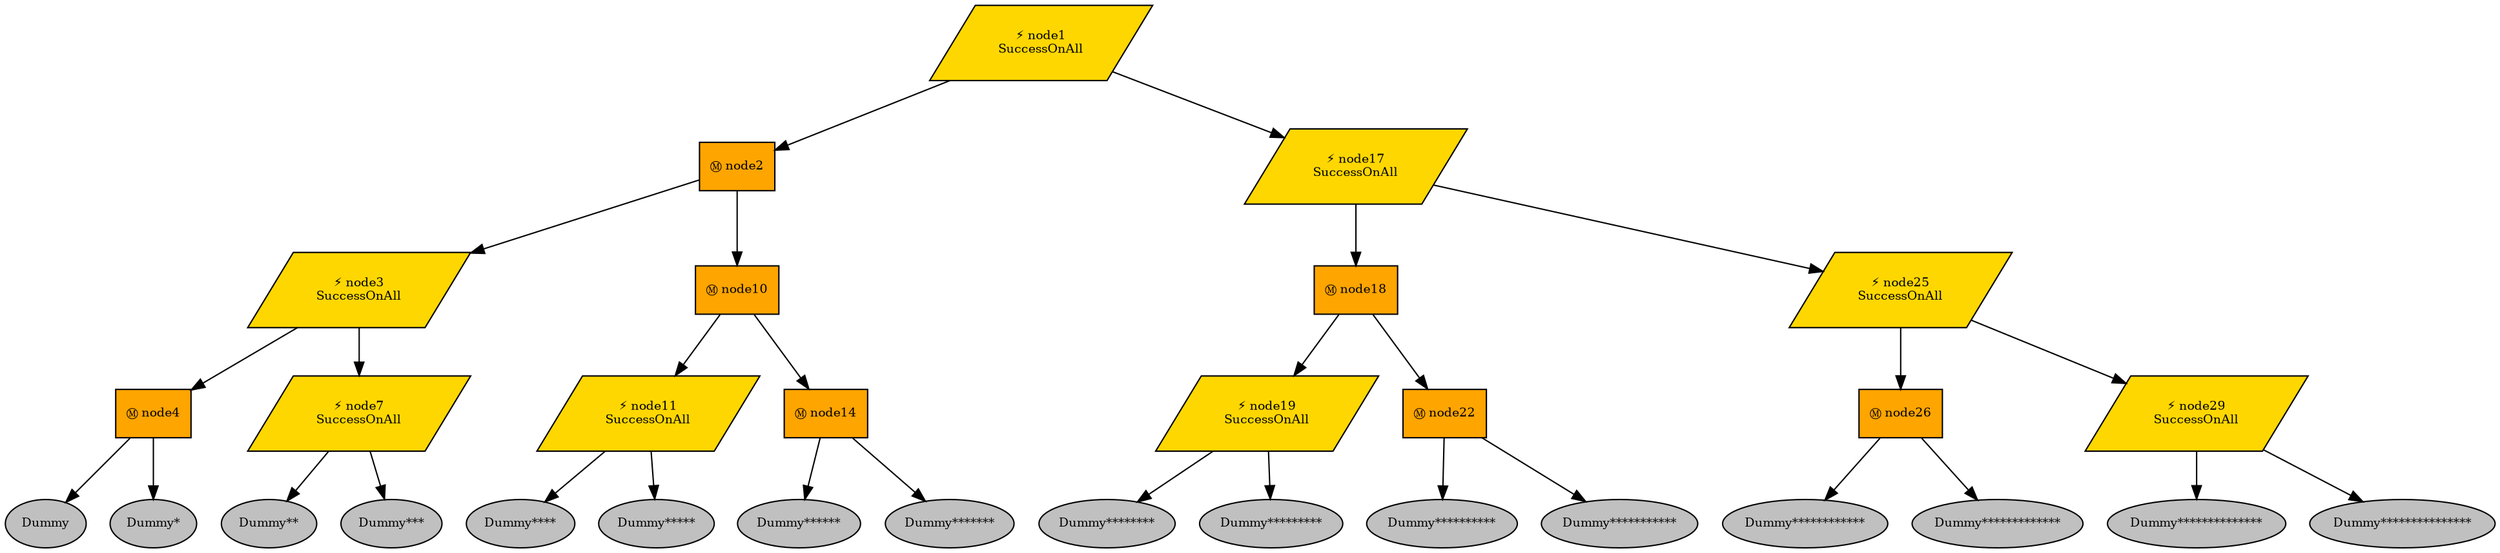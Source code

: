 digraph pastafarianism {
ordering=out;
graph [fontname="times-roman"];
node [fontname="times-roman"];
edge [fontname="times-roman"];
node1 [fillcolor=gold, fontcolor=black, fontsize=9, label="⚡ node1\nSuccessOnAll", shape=parallelogram, style=filled];
node2 [fillcolor=orange, fontcolor=black, fontsize=9, label="Ⓜ node2", shape=box, style=filled];
node1 -> node2;
node3 [fillcolor=gold, fontcolor=black, fontsize=9, label="⚡ node3\nSuccessOnAll", shape=parallelogram, style=filled];
node2 -> node3;
node4 [fillcolor=orange, fontcolor=black, fontsize=9, label="Ⓜ node4", shape=box, style=filled];
node3 -> node4;
Dummy [fillcolor=gray, fontcolor=black, fontsize=9, label=Dummy, shape=ellipse, style=filled];
node4 -> Dummy;
"Dummy*" [fillcolor=gray, fontcolor=black, fontsize=9, label="Dummy*", shape=ellipse, style=filled];
node4 -> "Dummy*";
node7 [fillcolor=gold, fontcolor=black, fontsize=9, label="⚡ node7\nSuccessOnAll", shape=parallelogram, style=filled];
node3 -> node7;
"Dummy**" [fillcolor=gray, fontcolor=black, fontsize=9, label="Dummy**", shape=ellipse, style=filled];
node7 -> "Dummy**";
"Dummy***" [fillcolor=gray, fontcolor=black, fontsize=9, label="Dummy***", shape=ellipse, style=filled];
node7 -> "Dummy***";
node10 [fillcolor=orange, fontcolor=black, fontsize=9, label="Ⓜ node10", shape=box, style=filled];
node2 -> node10;
node11 [fillcolor=gold, fontcolor=black, fontsize=9, label="⚡ node11\nSuccessOnAll", shape=parallelogram, style=filled];
node10 -> node11;
"Dummy****" [fillcolor=gray, fontcolor=black, fontsize=9, label="Dummy****", shape=ellipse, style=filled];
node11 -> "Dummy****";
"Dummy*****" [fillcolor=gray, fontcolor=black, fontsize=9, label="Dummy*****", shape=ellipse, style=filled];
node11 -> "Dummy*****";
node14 [fillcolor=orange, fontcolor=black, fontsize=9, label="Ⓜ node14", shape=box, style=filled];
node10 -> node14;
"Dummy******" [fillcolor=gray, fontcolor=black, fontsize=9, label="Dummy******", shape=ellipse, style=filled];
node14 -> "Dummy******";
"Dummy*******" [fillcolor=gray, fontcolor=black, fontsize=9, label="Dummy*******", shape=ellipse, style=filled];
node14 -> "Dummy*******";
node17 [fillcolor=gold, fontcolor=black, fontsize=9, label="⚡ node17\nSuccessOnAll", shape=parallelogram, style=filled];
node1 -> node17;
node18 [fillcolor=orange, fontcolor=black, fontsize=9, label="Ⓜ node18", shape=box, style=filled];
node17 -> node18;
node19 [fillcolor=gold, fontcolor=black, fontsize=9, label="⚡ node19\nSuccessOnAll", shape=parallelogram, style=filled];
node18 -> node19;
"Dummy********" [fillcolor=gray, fontcolor=black, fontsize=9, label="Dummy********", shape=ellipse, style=filled];
node19 -> "Dummy********";
"Dummy*********" [fillcolor=gray, fontcolor=black, fontsize=9, label="Dummy*********", shape=ellipse, style=filled];
node19 -> "Dummy*********";
node22 [fillcolor=orange, fontcolor=black, fontsize=9, label="Ⓜ node22", shape=box, style=filled];
node18 -> node22;
"Dummy**********" [fillcolor=gray, fontcolor=black, fontsize=9, label="Dummy**********", shape=ellipse, style=filled];
node22 -> "Dummy**********";
"Dummy***********" [fillcolor=gray, fontcolor=black, fontsize=9, label="Dummy***********", shape=ellipse, style=filled];
node22 -> "Dummy***********";
node25 [fillcolor=gold, fontcolor=black, fontsize=9, label="⚡ node25\nSuccessOnAll", shape=parallelogram, style=filled];
node17 -> node25;
node26 [fillcolor=orange, fontcolor=black, fontsize=9, label="Ⓜ node26", shape=box, style=filled];
node25 -> node26;
"Dummy************" [fillcolor=gray, fontcolor=black, fontsize=9, label="Dummy************", shape=ellipse, style=filled];
node26 -> "Dummy************";
"Dummy*************" [fillcolor=gray, fontcolor=black, fontsize=9, label="Dummy*************", shape=ellipse, style=filled];
node26 -> "Dummy*************";
node29 [fillcolor=gold, fontcolor=black, fontsize=9, label="⚡ node29\nSuccessOnAll", shape=parallelogram, style=filled];
node25 -> node29;
"Dummy**************" [fillcolor=gray, fontcolor=black, fontsize=9, label="Dummy**************", shape=ellipse, style=filled];
node29 -> "Dummy**************";
"Dummy***************" [fillcolor=gray, fontcolor=black, fontsize=9, label="Dummy***************", shape=ellipse, style=filled];
node29 -> "Dummy***************";
}
